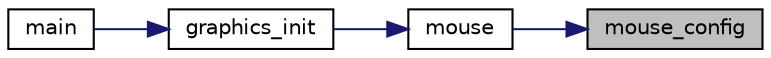 digraph "mouse_config"
{
 // LATEX_PDF_SIZE
  edge [fontname="Helvetica",fontsize="10",labelfontname="Helvetica",labelfontsize="10"];
  node [fontname="Helvetica",fontsize="10",shape=record];
  rankdir="RL";
  Node1 [label="mouse_config",height=0.2,width=0.4,color="black", fillcolor="grey75", style="filled", fontcolor="black",tooltip=" "];
  Node1 -> Node2 [dir="back",color="midnightblue",fontsize="10",style="solid",fontname="Helvetica"];
  Node2 [label="mouse",height=0.2,width=0.4,color="black", fillcolor="white", style="filled",URL="$de/dea/plot_8_c.html#a0ca45b4cc7e4ec8cea0196b9401be459",tooltip=" "];
  Node2 -> Node3 [dir="back",color="midnightblue",fontsize="10",style="solid",fontname="Helvetica"];
  Node3 [label="graphics_init",height=0.2,width=0.4,color="black", fillcolor="white", style="filled",URL="$de/dea/plot_8_c.html#a847d6a7fbc77c4a90f8501f03bc508c2",tooltip=" "];
  Node3 -> Node4 [dir="back",color="midnightblue",fontsize="10",style="solid",fontname="Helvetica"];
  Node4 [label="main",height=0.2,width=0.4,color="black", fillcolor="white", style="filled",URL="$d5/db2/hipair_8_c.html#a0ddf1224851353fc92bfbff6f499fa97",tooltip=" "];
}
